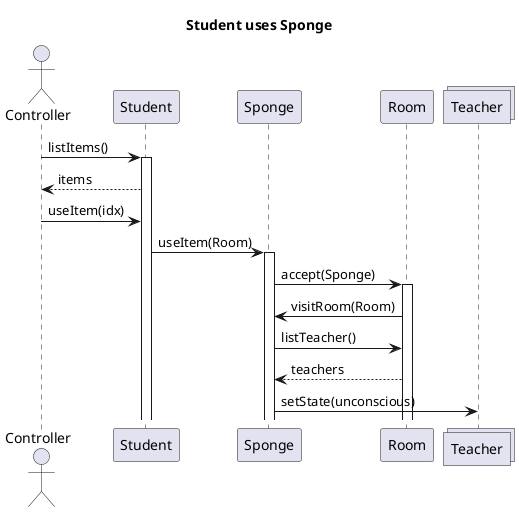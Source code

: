 @startuml
title Student uses Sponge

actor Controller as c order 1
participant Student order 20
participant Sponge as i order 40
participant Room order 50
collections Teacher as t order 60

c -> Student : listItems()
activate Student
Student --> c : items
c -> Student : useItem(idx)
Student -> i : useItem(Room)
activate i
i -> Room : accept(Sponge)
activate Room
Room -> i : visitRoom(Room)
i -> Room : listTeacher()
Room --> i : teachers
i -> t : setState(unconscious) 

@enduml